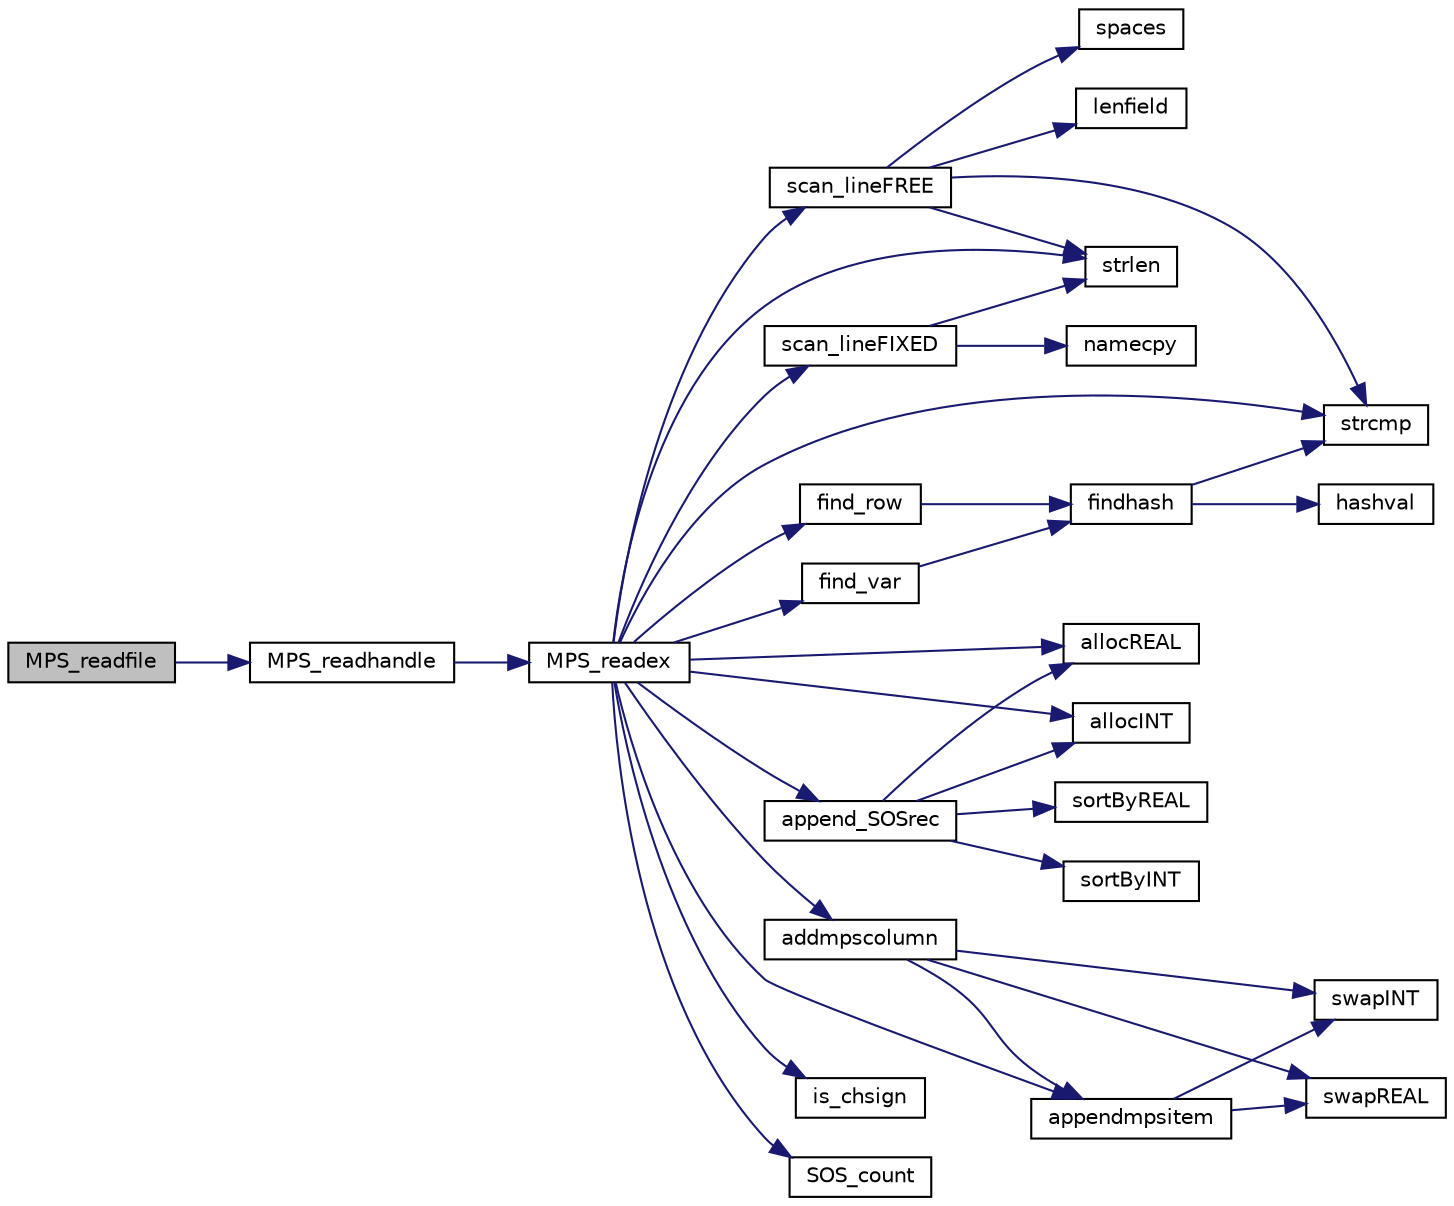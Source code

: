 digraph "MPS_readfile"
{
  edge [fontname="Helvetica",fontsize="10",labelfontname="Helvetica",labelfontsize="10"];
  node [fontname="Helvetica",fontsize="10",shape=record];
  rankdir="LR";
  Node15 [label="MPS_readfile",height=0.2,width=0.4,color="black", fillcolor="grey75", style="filled", fontcolor="black"];
  Node15 -> Node16 [color="midnightblue",fontsize="10",style="solid",fontname="Helvetica"];
  Node16 [label="MPS_readhandle",height=0.2,width=0.4,color="black", fillcolor="white", style="filled",URL="$db/db0/lp___m_p_s_8c.html#aa50322905617f743be6364b668892d57"];
  Node16 -> Node17 [color="midnightblue",fontsize="10",style="solid",fontname="Helvetica"];
  Node17 [label="MPS_readex",height=0.2,width=0.4,color="black", fillcolor="white", style="filled",URL="$db/db0/lp___m_p_s_8c.html#aea59712cb910942080d5bf45bdaba80b"];
  Node17 -> Node18 [color="midnightblue",fontsize="10",style="solid",fontname="Helvetica"];
  Node18 [label="scan_lineFIXED",height=0.2,width=0.4,color="black", fillcolor="white", style="filled",URL="$db/db0/lp___m_p_s_8c.html#a91fe6177ace613debdb83c88e7735115"];
  Node18 -> Node19 [color="midnightblue",fontsize="10",style="solid",fontname="Helvetica"];
  Node19 [label="strlen",height=0.2,width=0.4,color="black", fillcolor="white", style="filled",URL="$d7/d57/iregex_8c.html#a492442620ce65db20fe7297b43cbca65"];
  Node18 -> Node20 [color="midnightblue",fontsize="10",style="solid",fontname="Helvetica"];
  Node20 [label="namecpy",height=0.2,width=0.4,color="black", fillcolor="white", style="filled",URL="$db/db0/lp___m_p_s_8c.html#a72f155ca18b9839070c419cbe25247d5"];
  Node17 -> Node21 [color="midnightblue",fontsize="10",style="solid",fontname="Helvetica"];
  Node21 [label="scan_lineFREE",height=0.2,width=0.4,color="black", fillcolor="white", style="filled",URL="$db/db0/lp___m_p_s_8c.html#abed968fadbfc48216224122bf5c206fa"];
  Node21 -> Node19 [color="midnightblue",fontsize="10",style="solid",fontname="Helvetica"];
  Node21 -> Node22 [color="midnightblue",fontsize="10",style="solid",fontname="Helvetica"];
  Node22 [label="spaces",height=0.2,width=0.4,color="black", fillcolor="white", style="filled",URL="$db/db0/lp___m_p_s_8c.html#acea55dbea0713d5588d644118771bf7c"];
  Node21 -> Node23 [color="midnightblue",fontsize="10",style="solid",fontname="Helvetica"];
  Node23 [label="lenfield",height=0.2,width=0.4,color="black", fillcolor="white", style="filled",URL="$db/db0/lp___m_p_s_8c.html#aab6d67c2535d93d8b462b1e57cc5860a"];
  Node21 -> Node24 [color="midnightblue",fontsize="10",style="solid",fontname="Helvetica"];
  Node24 [label="strcmp",height=0.2,width=0.4,color="black", fillcolor="white", style="filled",URL="$db/d13/_c_vode_get_8m.html#ab022bbe018438998408fda94a327a547"];
  Node17 -> Node24 [color="midnightblue",fontsize="10",style="solid",fontname="Helvetica"];
  Node17 -> Node25 [color="midnightblue",fontsize="10",style="solid",fontname="Helvetica"];
  Node25 [label="allocREAL",height=0.2,width=0.4,color="black", fillcolor="white", style="filled",URL="$d9/d18/lp__utils_8c.html#a7b25e1f9aee74052b4b6df28443ebf48"];
  Node17 -> Node26 [color="midnightblue",fontsize="10",style="solid",fontname="Helvetica"];
  Node26 [label="allocINT",height=0.2,width=0.4,color="black", fillcolor="white", style="filled",URL="$d9/d18/lp__utils_8c.html#a2081b8e14a0691b7e3931fa280ad9e63"];
  Node17 -> Node27 [color="midnightblue",fontsize="10",style="solid",fontname="Helvetica"];
  Node27 [label="addmpscolumn",height=0.2,width=0.4,color="black", fillcolor="white", style="filled",URL="$db/db0/lp___m_p_s_8c.html#a9aef6aa404c00c741ffd39f57d2e568e"];
  Node27 -> Node28 [color="midnightblue",fontsize="10",style="solid",fontname="Helvetica"];
  Node28 [label="appendmpsitem",height=0.2,width=0.4,color="black", fillcolor="white", style="filled",URL="$db/db0/lp___m_p_s_8c.html#a5ca0276fe0bed9bb58bd52e02304cf44"];
  Node28 -> Node29 [color="midnightblue",fontsize="10",style="solid",fontname="Helvetica"];
  Node29 [label="swapINT",height=0.2,width=0.4,color="black", fillcolor="white", style="filled",URL="$d9/d18/lp__utils_8c.html#a2c2ba6baa79af2ad08d08ca4baaec1b4"];
  Node28 -> Node30 [color="midnightblue",fontsize="10",style="solid",fontname="Helvetica"];
  Node30 [label="swapREAL",height=0.2,width=0.4,color="black", fillcolor="white", style="filled",URL="$d9/d18/lp__utils_8c.html#ae10987e5e1ec631a2a1048c8941e4fc8"];
  Node27 -> Node29 [color="midnightblue",fontsize="10",style="solid",fontname="Helvetica"];
  Node27 -> Node30 [color="midnightblue",fontsize="10",style="solid",fontname="Helvetica"];
  Node17 -> Node31 [color="midnightblue",fontsize="10",style="solid",fontname="Helvetica"];
  Node31 [label="find_var",height=0.2,width=0.4,color="black", fillcolor="white", style="filled",URL="$d9/d8a/lp___hash_8c.html#ad823b30e8d5693a5119c96693744da08"];
  Node31 -> Node32 [color="midnightblue",fontsize="10",style="solid",fontname="Helvetica"];
  Node32 [label="findhash",height=0.2,width=0.4,color="black", fillcolor="white", style="filled",URL="$d9/d8a/lp___hash_8c.html#abec9215783a6417ac6d2eaa8fb5455b6"];
  Node32 -> Node33 [color="midnightblue",fontsize="10",style="solid",fontname="Helvetica"];
  Node33 [label="hashval",height=0.2,width=0.4,color="black", fillcolor="white", style="filled",URL="$d9/d8a/lp___hash_8c.html#a4341c9502229f42a1d569e06476d6eec"];
  Node32 -> Node24 [color="midnightblue",fontsize="10",style="solid",fontname="Helvetica"];
  Node17 -> Node34 [color="midnightblue",fontsize="10",style="solid",fontname="Helvetica"];
  Node34 [label="find_row",height=0.2,width=0.4,color="black", fillcolor="white", style="filled",URL="$d9/d8a/lp___hash_8c.html#af641364834ee86a40c668aee248633d7"];
  Node34 -> Node32 [color="midnightblue",fontsize="10",style="solid",fontname="Helvetica"];
  Node17 -> Node28 [color="midnightblue",fontsize="10",style="solid",fontname="Helvetica"];
  Node17 -> Node35 [color="midnightblue",fontsize="10",style="solid",fontname="Helvetica"];
  Node35 [label="is_chsign",height=0.2,width=0.4,color="black", fillcolor="white", style="filled",URL="$d4/d79/lp__lib_8c.html#a93ed2e8f778b6340d960f732e9c0f9f6"];
  Node17 -> Node19 [color="midnightblue",fontsize="10",style="solid",fontname="Helvetica"];
  Node17 -> Node36 [color="midnightblue",fontsize="10",style="solid",fontname="Helvetica"];
  Node36 [label="SOS_count",height=0.2,width=0.4,color="black", fillcolor="white", style="filled",URL="$d4/d79/lp__lib_8c.html#a6b52f2979542d3a29dc0eb78b5ecb30b"];
  Node17 -> Node37 [color="midnightblue",fontsize="10",style="solid",fontname="Helvetica"];
  Node37 [label="append_SOSrec",height=0.2,width=0.4,color="black", fillcolor="white", style="filled",URL="$d1/d43/lp___s_o_s_8c.html#ad14abeaf8e414e43c076fc3353b37c60"];
  Node37 -> Node26 [color="midnightblue",fontsize="10",style="solid",fontname="Helvetica"];
  Node37 -> Node25 [color="midnightblue",fontsize="10",style="solid",fontname="Helvetica"];
  Node37 -> Node38 [color="midnightblue",fontsize="10",style="solid",fontname="Helvetica"];
  Node38 [label="sortByREAL",height=0.2,width=0.4,color="black", fillcolor="white", style="filled",URL="$dd/dc0/commonlib_8c.html#a12c1208ce2c4064b0e3d1c0001cd9477"];
  Node37 -> Node39 [color="midnightblue",fontsize="10",style="solid",fontname="Helvetica"];
  Node39 [label="sortByINT",height=0.2,width=0.4,color="black", fillcolor="white", style="filled",URL="$dd/dc0/commonlib_8c.html#a9d22aa7fead56453be021c785175ec44"];
}
